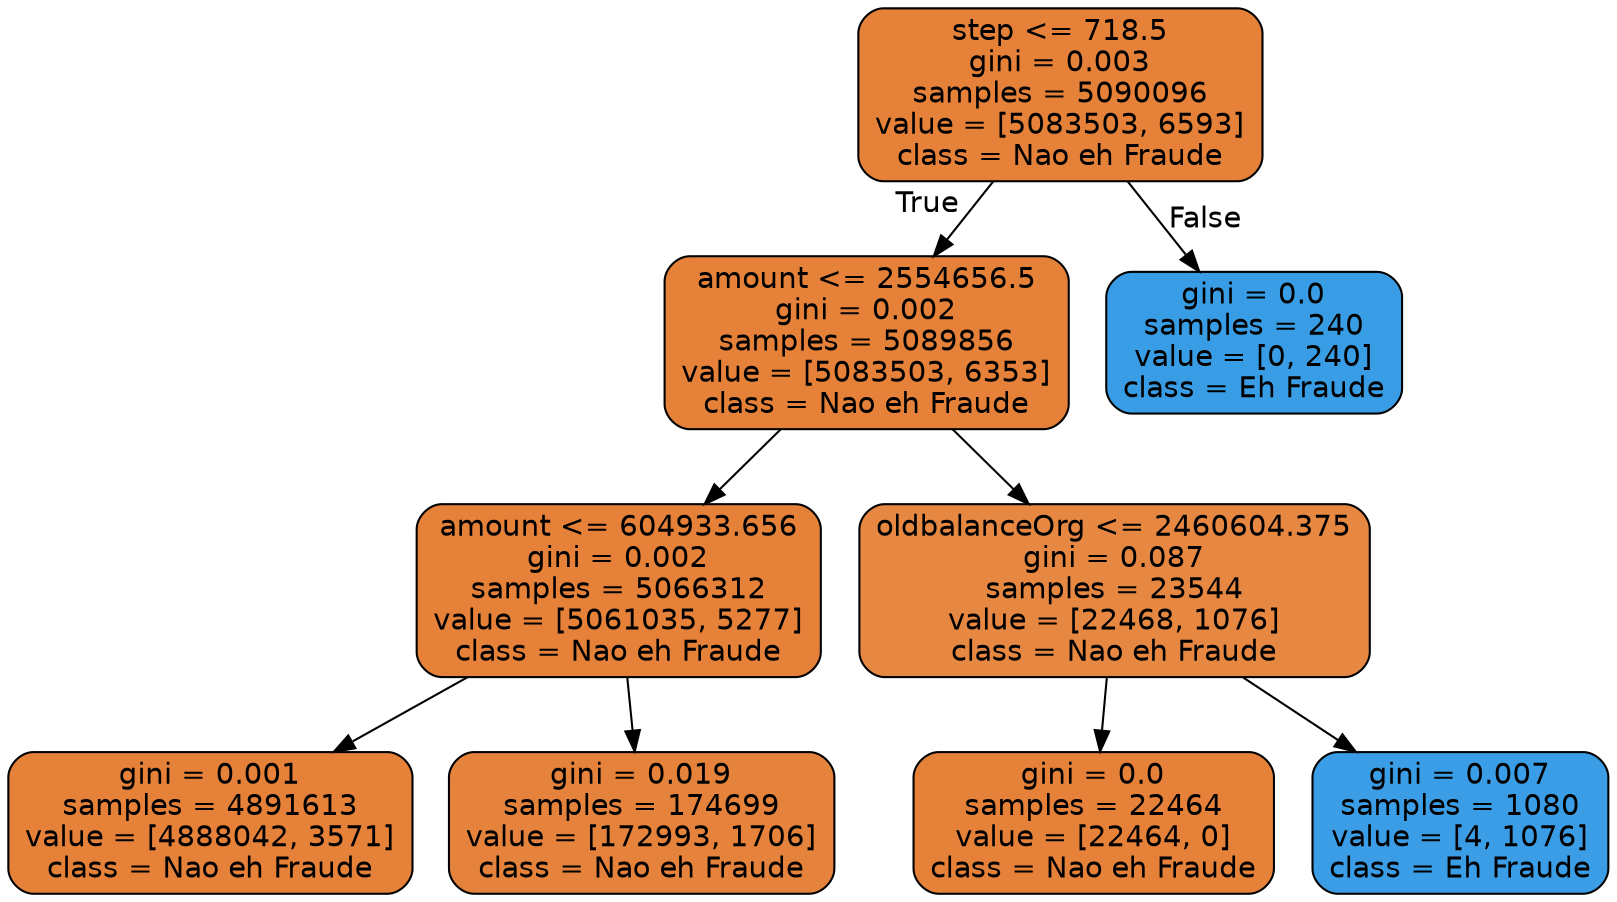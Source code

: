digraph Tree {
node [shape=box, style="filled, rounded", color="black", fontname="helvetica"] ;
edge [fontname="helvetica"] ;
0 [label="step <= 718.5\ngini = 0.003\nsamples = 5090096\nvalue = [5083503, 6593]\nclass = Nao eh Fraude", fillcolor="#e58139"] ;
1 [label="amount <= 2554656.5\ngini = 0.002\nsamples = 5089856\nvalue = [5083503, 6353]\nclass = Nao eh Fraude", fillcolor="#e58139"] ;
0 -> 1 [labeldistance=2.5, labelangle=45, headlabel="True"] ;
2 [label="amount <= 604933.656\ngini = 0.002\nsamples = 5066312\nvalue = [5061035, 5277]\nclass = Nao eh Fraude", fillcolor="#e58139"] ;
1 -> 2 ;
3 [label="gini = 0.001\nsamples = 4891613\nvalue = [4888042, 3571]\nclass = Nao eh Fraude", fillcolor="#e58139"] ;
2 -> 3 ;
4 [label="gini = 0.019\nsamples = 174699\nvalue = [172993, 1706]\nclass = Nao eh Fraude", fillcolor="#e5823b"] ;
2 -> 4 ;
5 [label="oldbalanceOrg <= 2460604.375\ngini = 0.087\nsamples = 23544\nvalue = [22468, 1076]\nclass = Nao eh Fraude", fillcolor="#e68742"] ;
1 -> 5 ;
6 [label="gini = 0.0\nsamples = 22464\nvalue = [22464, 0]\nclass = Nao eh Fraude", fillcolor="#e58139"] ;
5 -> 6 ;
7 [label="gini = 0.007\nsamples = 1080\nvalue = [4, 1076]\nclass = Eh Fraude", fillcolor="#3a9de5"] ;
5 -> 7 ;
8 [label="gini = 0.0\nsamples = 240\nvalue = [0, 240]\nclass = Eh Fraude", fillcolor="#399de5"] ;
0 -> 8 [labeldistance=2.5, labelangle=-45, headlabel="False"] ;
}